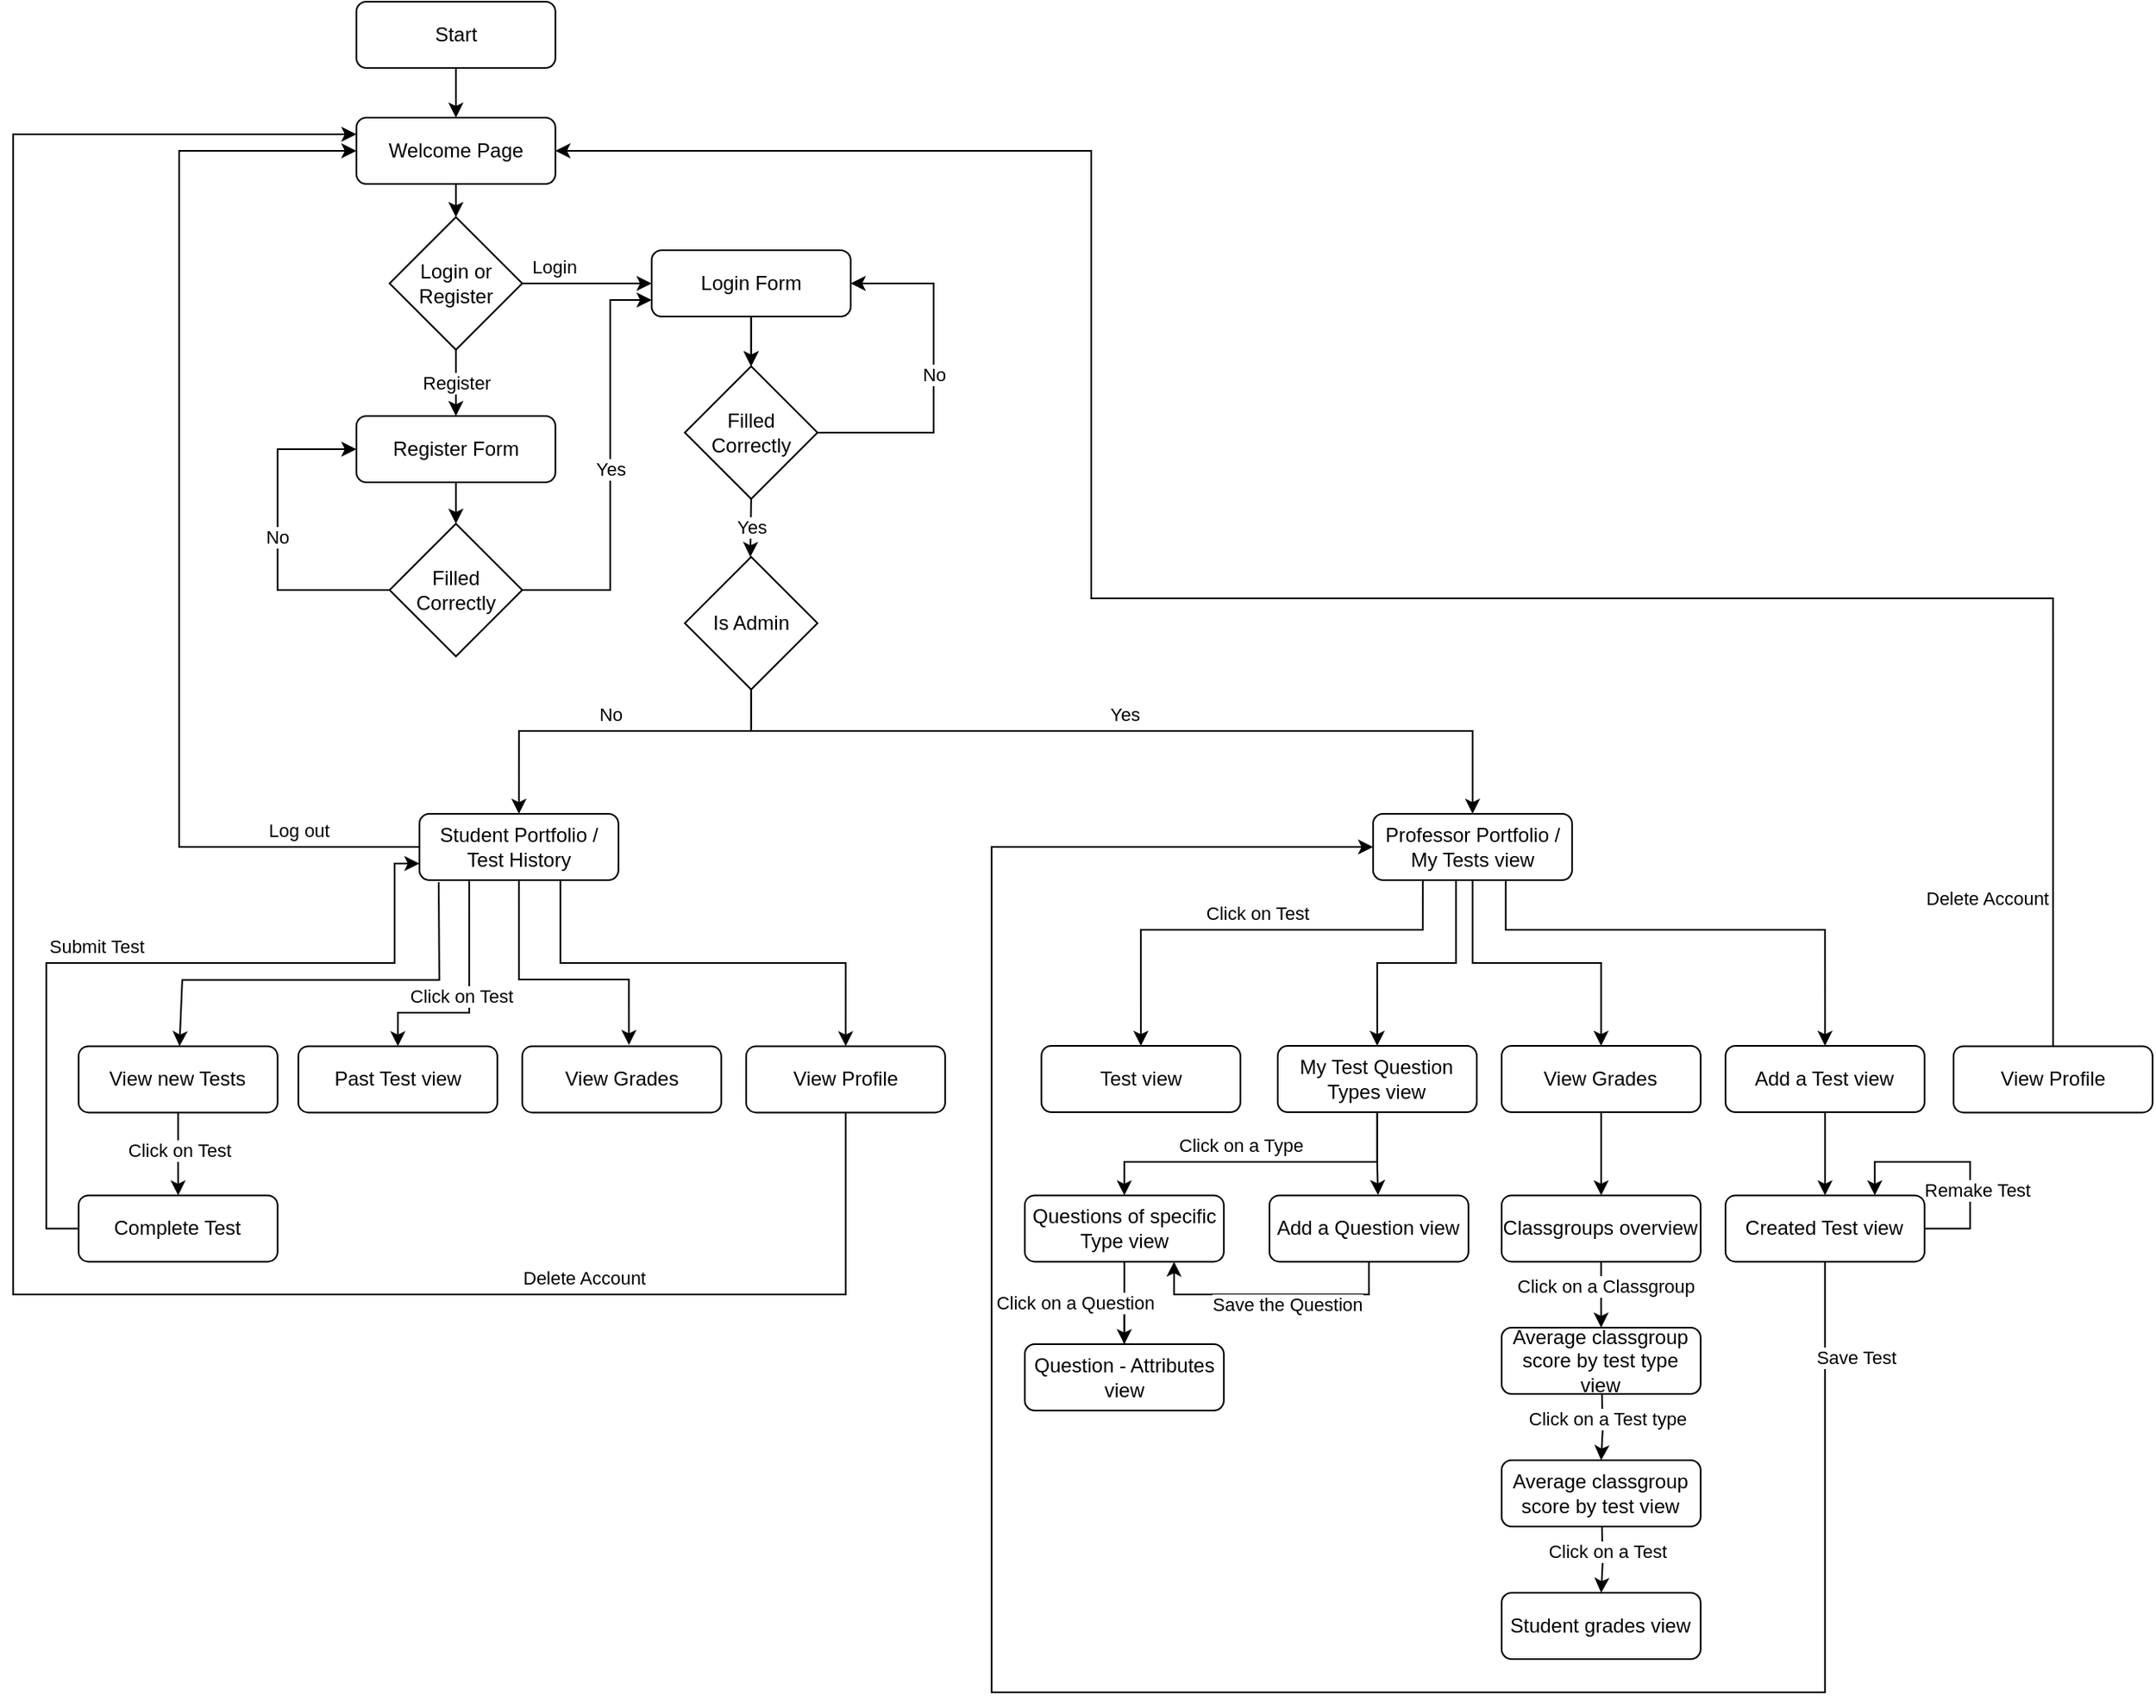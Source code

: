 <mxfile version="24.7.8">
  <diagram name="Page-1" id="8ce9d11a-91a2-4d17-14d8-a56ed91bf033">
    <mxGraphModel dx="2093" dy="1045" grid="1" gridSize="10" guides="1" tooltips="1" connect="1" arrows="1" fold="1" page="1" pageScale="1" pageWidth="1100" pageHeight="850" background="none" math="0" shadow="0">
      <root>
        <mxCell id="0" />
        <mxCell id="1" parent="0" />
        <mxCell id="wEufllaKsjUh4NQjsGop-1" value="Start" style="rounded=1;whiteSpace=wrap;html=1;" parent="1" vertex="1">
          <mxGeometry x="216.89" width="120" height="40" as="geometry" />
        </mxCell>
        <mxCell id="wEufllaKsjUh4NQjsGop-2" value="Welcome Page" style="rounded=1;whiteSpace=wrap;html=1;" parent="1" vertex="1">
          <mxGeometry x="216.89" y="70" width="120" height="40" as="geometry" />
        </mxCell>
        <mxCell id="wEufllaKsjUh4NQjsGop-4" value="Login or Register" style="rhombus;whiteSpace=wrap;html=1;" parent="1" vertex="1">
          <mxGeometry x="236.89" y="130" width="80" height="80" as="geometry" />
        </mxCell>
        <mxCell id="wEufllaKsjUh4NQjsGop-5" value="Register Form" style="rounded=1;whiteSpace=wrap;html=1;" parent="1" vertex="1">
          <mxGeometry x="216.89" y="250" width="120" height="40" as="geometry" />
        </mxCell>
        <mxCell id="wEufllaKsjUh4NQjsGop-6" value="Filled Correctly" style="rhombus;whiteSpace=wrap;html=1;" parent="1" vertex="1">
          <mxGeometry x="236.89" y="315" width="80" height="80" as="geometry" />
        </mxCell>
        <mxCell id="zX4lfNzOGCGzJaMausg1-76" value="" style="edgeStyle=orthogonalEdgeStyle;rounded=0;orthogonalLoop=1;jettySize=auto;html=1;" edge="1" parent="1" source="wEufllaKsjUh4NQjsGop-7" target="wEufllaKsjUh4NQjsGop-8">
          <mxGeometry relative="1" as="geometry" />
        </mxCell>
        <mxCell id="wEufllaKsjUh4NQjsGop-7" value="Login Form" style="rounded=1;whiteSpace=wrap;html=1;" parent="1" vertex="1">
          <mxGeometry x="394.92" y="150" width="120" height="40" as="geometry" />
        </mxCell>
        <mxCell id="wEufllaKsjUh4NQjsGop-8" value="Filled Correctly" style="rhombus;whiteSpace=wrap;html=1;" parent="1" vertex="1">
          <mxGeometry x="414.92" y="220" width="80" height="80" as="geometry" />
        </mxCell>
        <mxCell id="zX4lfNzOGCGzJaMausg1-20" style="edgeStyle=orthogonalEdgeStyle;rounded=0;orthogonalLoop=1;jettySize=auto;html=1;entryX=0;entryY=0.5;entryDx=0;entryDy=0;exitX=0;exitY=0.5;exitDx=0;exitDy=0;" edge="1" parent="1" source="wEufllaKsjUh4NQjsGop-32" target="wEufllaKsjUh4NQjsGop-2">
          <mxGeometry relative="1" as="geometry">
            <mxPoint x="-40.08" y="280" as="targetPoint" />
            <mxPoint x="194.92" y="480" as="sourcePoint" />
            <Array as="points">
              <mxPoint x="110" y="510" />
              <mxPoint x="110" y="90" />
            </Array>
          </mxGeometry>
        </mxCell>
        <mxCell id="zX4lfNzOGCGzJaMausg1-21" value="Log out" style="edgeLabel;html=1;align=center;verticalAlign=middle;resizable=0;points=[];" vertex="1" connectable="0" parent="zX4lfNzOGCGzJaMausg1-20">
          <mxGeometry x="-0.642" y="-3" relative="1" as="geometry">
            <mxPoint x="47" y="-7" as="offset" />
          </mxGeometry>
        </mxCell>
        <mxCell id="wEufllaKsjUh4NQjsGop-11" value="" style="endArrow=classic;html=1;rounded=0;exitX=0.5;exitY=1;exitDx=0;exitDy=0;entryX=0.5;entryY=0;entryDx=0;entryDy=0;" parent="1" source="wEufllaKsjUh4NQjsGop-1" target="wEufllaKsjUh4NQjsGop-2" edge="1">
          <mxGeometry width="50" height="50" relative="1" as="geometry">
            <mxPoint x="589.38" y="370" as="sourcePoint" />
            <mxPoint x="639.38" y="320" as="targetPoint" />
          </mxGeometry>
        </mxCell>
        <mxCell id="wEufllaKsjUh4NQjsGop-12" value="" style="endArrow=classic;html=1;rounded=0;exitX=0.5;exitY=1;exitDx=0;exitDy=0;entryX=0.5;entryY=0;entryDx=0;entryDy=0;" parent="1" edge="1" target="wEufllaKsjUh4NQjsGop-4" source="wEufllaKsjUh4NQjsGop-2">
          <mxGeometry width="50" height="50" relative="1" as="geometry">
            <mxPoint x="248.88" y="70" as="sourcePoint" />
            <mxPoint x="248.88" y="140" as="targetPoint" />
          </mxGeometry>
        </mxCell>
        <mxCell id="wEufllaKsjUh4NQjsGop-13" value="Register" style="endArrow=classic;html=1;rounded=0;exitX=0.5;exitY=1;exitDx=0;exitDy=0;entryX=0.5;entryY=0;entryDx=0;entryDy=0;" parent="1" edge="1" target="wEufllaKsjUh4NQjsGop-5" source="wEufllaKsjUh4NQjsGop-4">
          <mxGeometry width="50" height="50" relative="1" as="geometry">
            <mxPoint x="248.88" y="220" as="sourcePoint" />
            <mxPoint x="248.88" y="290" as="targetPoint" />
          </mxGeometry>
        </mxCell>
        <mxCell id="wEufllaKsjUh4NQjsGop-14" value="" style="endArrow=classic;html=1;rounded=0;exitX=0.5;exitY=1;exitDx=0;exitDy=0;entryX=0.5;entryY=0;entryDx=0;entryDy=0;" parent="1" edge="1" target="wEufllaKsjUh4NQjsGop-6" source="wEufllaKsjUh4NQjsGop-5">
          <mxGeometry width="50" height="50" relative="1" as="geometry">
            <mxPoint x="249.38" y="205" as="sourcePoint" />
            <mxPoint x="248.88" y="315" as="targetPoint" />
          </mxGeometry>
        </mxCell>
        <mxCell id="wEufllaKsjUh4NQjsGop-15" value="No" style="endArrow=classic;html=1;rounded=0;exitX=0;exitY=0.5;exitDx=0;exitDy=0;entryX=0;entryY=0.5;entryDx=0;entryDy=0;" parent="1" source="wEufllaKsjUh4NQjsGop-6" target="wEufllaKsjUh4NQjsGop-5" edge="1">
          <mxGeometry width="50" height="50" relative="1" as="geometry">
            <mxPoint x="289.38" as="sourcePoint" />
            <mxPoint x="289.38" y="70" as="targetPoint" />
            <Array as="points">
              <mxPoint x="169.38" y="355" />
              <mxPoint x="169.38" y="270" />
            </Array>
          </mxGeometry>
        </mxCell>
        <mxCell id="wEufllaKsjUh4NQjsGop-16" value="Yes" style="endArrow=classic;html=1;rounded=0;entryX=0;entryY=0.75;entryDx=0;entryDy=0;exitX=1;exitY=0.5;exitDx=0;exitDy=0;" parent="1" target="wEufllaKsjUh4NQjsGop-7" edge="1" source="wEufllaKsjUh4NQjsGop-6">
          <mxGeometry width="50" height="50" relative="1" as="geometry">
            <mxPoint x="149.92" y="480" as="sourcePoint" />
            <mxPoint x="89.92" y="350" as="targetPoint" />
            <Array as="points">
              <mxPoint x="369.92" y="355" />
              <mxPoint x="369.92" y="180" />
            </Array>
          </mxGeometry>
        </mxCell>
        <mxCell id="wEufllaKsjUh4NQjsGop-17" value="" style="endArrow=classic;html=1;rounded=0;entryX=0.5;entryY=0;entryDx=0;entryDy=0;exitX=0.5;exitY=1;exitDx=0;exitDy=0;" parent="1" edge="1" target="wEufllaKsjUh4NQjsGop-8" source="wEufllaKsjUh4NQjsGop-7">
          <mxGeometry width="50" height="50" relative="1" as="geometry">
            <mxPoint x="454.92" y="150" as="sourcePoint" />
            <mxPoint x="454.42" y="165" as="targetPoint" />
          </mxGeometry>
        </mxCell>
        <mxCell id="wEufllaKsjUh4NQjsGop-18" value="No" style="endArrow=classic;html=1;rounded=0;exitX=1;exitY=0.5;exitDx=0;exitDy=0;entryX=1;entryY=0.5;entryDx=0;entryDy=0;" parent="1" target="wEufllaKsjUh4NQjsGop-7" edge="1" source="wEufllaKsjUh4NQjsGop-8">
          <mxGeometry width="50" height="50" relative="1" as="geometry">
            <mxPoint x="494.92" y="205" as="sourcePoint" />
            <mxPoint x="474.92" y="75" as="targetPoint" />
            <Array as="points">
              <mxPoint x="564.92" y="260" />
              <mxPoint x="564.92" y="170" />
            </Array>
          </mxGeometry>
        </mxCell>
        <mxCell id="wEufllaKsjUh4NQjsGop-19" value="Login" style="endArrow=classic;html=1;rounded=0;exitX=1;exitY=0.5;exitDx=0;exitDy=0;entryX=0;entryY=0.5;entryDx=0;entryDy=0;" parent="1" source="wEufllaKsjUh4NQjsGop-4" target="wEufllaKsjUh4NQjsGop-7" edge="1">
          <mxGeometry x="-0.512" y="10" width="50" height="50" relative="1" as="geometry">
            <mxPoint x="79.42" y="270" as="sourcePoint" />
            <mxPoint x="79.42" y="340" as="targetPoint" />
            <Array as="points">
              <mxPoint x="329.92" y="170" />
            </Array>
            <mxPoint as="offset" />
          </mxGeometry>
        </mxCell>
        <mxCell id="wEufllaKsjUh4NQjsGop-20" value="Yes" style="endArrow=classic;html=1;rounded=0;exitX=0.5;exitY=1;exitDx=0;exitDy=0;entryX=0.494;entryY=0;entryDx=0;entryDy=0;entryPerimeter=0;" parent="1" target="wEufllaKsjUh4NQjsGop-21" edge="1" source="wEufllaKsjUh4NQjsGop-8">
          <mxGeometry width="50" height="50" relative="1" as="geometry">
            <mxPoint x="454.42" y="245" as="sourcePoint" />
            <mxPoint x="454.42" y="315" as="targetPoint" />
          </mxGeometry>
        </mxCell>
        <mxCell id="wEufllaKsjUh4NQjsGop-21" value="Is Admin" style="rhombus;whiteSpace=wrap;html=1;" parent="1" vertex="1">
          <mxGeometry x="414.92" y="335" width="80" height="80" as="geometry" />
        </mxCell>
        <mxCell id="wEufllaKsjUh4NQjsGop-22" value="Yes" style="endArrow=classic;html=1;rounded=0;entryX=0.5;entryY=0;entryDx=0;entryDy=0;exitX=0.5;exitY=1;exitDx=0;exitDy=0;" parent="1" target="zX4lfNzOGCGzJaMausg1-26" edge="1" source="wEufllaKsjUh4NQjsGop-21">
          <mxGeometry x="-0.019" y="10" width="50" height="50" relative="1" as="geometry">
            <mxPoint x="454.92" y="390" as="sourcePoint" />
            <mxPoint x="769.92" y="440" as="targetPoint" />
            <Array as="points">
              <mxPoint x="454.92" y="440" />
              <mxPoint x="889.92" y="440" />
            </Array>
            <mxPoint as="offset" />
          </mxGeometry>
        </mxCell>
        <mxCell id="wEufllaKsjUh4NQjsGop-23" value="No" style="endArrow=classic;html=1;rounded=0;entryX=0.5;entryY=0;entryDx=0;entryDy=0;exitX=0.5;exitY=1;exitDx=0;exitDy=0;" parent="1" target="wEufllaKsjUh4NQjsGop-32" edge="1" source="wEufllaKsjUh4NQjsGop-21">
          <mxGeometry x="0.023" y="-10" width="50" height="50" relative="1" as="geometry">
            <mxPoint x="455.92" y="380" as="sourcePoint" />
            <mxPoint x="254.92" y="460" as="targetPoint" />
            <Array as="points">
              <mxPoint x="454.92" y="440" />
              <mxPoint x="314.92" y="440" />
            </Array>
            <mxPoint as="offset" />
          </mxGeometry>
        </mxCell>
        <mxCell id="zX4lfNzOGCGzJaMausg1-5" style="edgeStyle=orthogonalEdgeStyle;rounded=0;orthogonalLoop=1;jettySize=auto;html=1;exitX=0.25;exitY=1;exitDx=0;exitDy=0;entryX=0.5;entryY=0;entryDx=0;entryDy=0;" edge="1" parent="1" source="wEufllaKsjUh4NQjsGop-32" target="zX4lfNzOGCGzJaMausg1-1">
          <mxGeometry relative="1" as="geometry">
            <mxPoint x="296.89" y="570.2" as="sourcePoint" />
            <Array as="points">
              <mxPoint x="284.92" y="610" />
              <mxPoint x="241.92" y="610" />
            </Array>
          </mxGeometry>
        </mxCell>
        <mxCell id="zX4lfNzOGCGzJaMausg1-6" value="Click on Test" style="edgeLabel;html=1;align=center;verticalAlign=middle;resizable=0;points=[];" vertex="1" connectable="0" parent="zX4lfNzOGCGzJaMausg1-5">
          <mxGeometry x="-0.105" relative="1" as="geometry">
            <mxPoint x="-5" y="6" as="offset" />
          </mxGeometry>
        </mxCell>
        <mxCell id="zX4lfNzOGCGzJaMausg1-19" style="edgeStyle=orthogonalEdgeStyle;rounded=0;orthogonalLoop=1;jettySize=auto;html=1;entryX=0.5;entryY=0;entryDx=0;entryDy=0;exitX=0.75;exitY=1;exitDx=0;exitDy=0;" edge="1" parent="1" source="wEufllaKsjUh4NQjsGop-32" target="zX4lfNzOGCGzJaMausg1-18">
          <mxGeometry relative="1" as="geometry">
            <mxPoint x="338.26" y="570.0" as="sourcePoint" />
            <Array as="points">
              <mxPoint x="339.92" y="530" />
              <mxPoint x="339.92" y="580" />
              <mxPoint x="511.92" y="580" />
            </Array>
          </mxGeometry>
        </mxCell>
        <mxCell id="wEufllaKsjUh4NQjsGop-32" value="Student Portfolio / Test History" style="rounded=1;whiteSpace=wrap;html=1;" parent="1" vertex="1">
          <mxGeometry x="254.89" y="490" width="120" height="40" as="geometry" />
        </mxCell>
        <mxCell id="zX4lfNzOGCGzJaMausg1-1" value="Past Test view" style="rounded=1;whiteSpace=wrap;html=1;" vertex="1" parent="1">
          <mxGeometry x="181.89" y="630.2" width="120" height="40" as="geometry" />
        </mxCell>
        <mxCell id="zX4lfNzOGCGzJaMausg1-9" value="View new Tests" style="rounded=1;whiteSpace=wrap;html=1;" vertex="1" parent="1">
          <mxGeometry x="49.38" y="630.2" width="120" height="40" as="geometry" />
        </mxCell>
        <mxCell id="zX4lfNzOGCGzJaMausg1-10" value="" style="endArrow=classic;html=1;rounded=0;exitX=0.097;exitY=1.03;exitDx=0;exitDy=0;exitPerimeter=0;" edge="1" parent="1" source="wEufllaKsjUh4NQjsGop-32" target="zX4lfNzOGCGzJaMausg1-9">
          <mxGeometry width="50" height="50" relative="1" as="geometry">
            <mxPoint x="266.86" y="570.2" as="sourcePoint" />
            <mxPoint x="151.57" y="610.2" as="targetPoint" />
            <Array as="points">
              <mxPoint x="266.89" y="590.2" />
              <mxPoint x="111.89" y="590.2" />
            </Array>
          </mxGeometry>
        </mxCell>
        <mxCell id="zX4lfNzOGCGzJaMausg1-11" value="Complete Test" style="rounded=1;whiteSpace=wrap;html=1;" vertex="1" parent="1">
          <mxGeometry x="49.38" y="720.2" width="120" height="40" as="geometry" />
        </mxCell>
        <mxCell id="zX4lfNzOGCGzJaMausg1-12" style="edgeStyle=orthogonalEdgeStyle;rounded=0;orthogonalLoop=1;jettySize=auto;html=1;exitX=0.5;exitY=1;exitDx=0;exitDy=0;entryX=0.5;entryY=0;entryDx=0;entryDy=0;" edge="1" parent="1" source="zX4lfNzOGCGzJaMausg1-9" target="zX4lfNzOGCGzJaMausg1-11">
          <mxGeometry relative="1" as="geometry">
            <mxPoint x="109.09" y="680.2" as="sourcePoint" />
            <mxPoint x="109.38" y="720.2" as="targetPoint" />
            <Array as="points" />
          </mxGeometry>
        </mxCell>
        <mxCell id="zX4lfNzOGCGzJaMausg1-13" value="Click on Test" style="edgeLabel;html=1;align=center;verticalAlign=middle;resizable=0;points=[];" vertex="1" connectable="0" parent="zX4lfNzOGCGzJaMausg1-12">
          <mxGeometry x="-0.105" relative="1" as="geometry">
            <mxPoint as="offset" />
          </mxGeometry>
        </mxCell>
        <mxCell id="zX4lfNzOGCGzJaMausg1-14" style="edgeStyle=orthogonalEdgeStyle;rounded=0;orthogonalLoop=1;jettySize=auto;html=1;exitX=0;exitY=0.5;exitDx=0;exitDy=0;entryX=0;entryY=0.75;entryDx=0;entryDy=0;" edge="1" parent="1" source="zX4lfNzOGCGzJaMausg1-11" target="wEufllaKsjUh4NQjsGop-32">
          <mxGeometry relative="1" as="geometry">
            <mxPoint x="19.38" y="690" as="sourcePoint" />
            <mxPoint x="236.86" y="580" as="targetPoint" />
            <Array as="points">
              <mxPoint x="29.92" y="740" />
              <mxPoint x="29.92" y="580" />
              <mxPoint x="239.92" y="580" />
              <mxPoint x="239.92" y="520" />
            </Array>
          </mxGeometry>
        </mxCell>
        <mxCell id="zX4lfNzOGCGzJaMausg1-15" value="Submit Test" style="edgeLabel;html=1;align=center;verticalAlign=middle;resizable=0;points=[];" vertex="1" connectable="0" parent="zX4lfNzOGCGzJaMausg1-14">
          <mxGeometry x="-0.105" relative="1" as="geometry">
            <mxPoint x="2" y="-10" as="offset" />
          </mxGeometry>
        </mxCell>
        <mxCell id="zX4lfNzOGCGzJaMausg1-16" value="View Grades" style="rounded=1;whiteSpace=wrap;html=1;" vertex="1" parent="1">
          <mxGeometry x="316.89" y="630.2" width="120" height="40" as="geometry" />
        </mxCell>
        <mxCell id="zX4lfNzOGCGzJaMausg1-17" style="edgeStyle=orthogonalEdgeStyle;rounded=0;orthogonalLoop=1;jettySize=auto;html=1;entryX=0.536;entryY=-0.019;entryDx=0;entryDy=0;entryPerimeter=0;exitX=0.5;exitY=1;exitDx=0;exitDy=0;" edge="1" parent="1" source="wEufllaKsjUh4NQjsGop-32" target="zX4lfNzOGCGzJaMausg1-16">
          <mxGeometry relative="1" as="geometry">
            <mxPoint x="326.86" y="570.2" as="sourcePoint" />
            <Array as="points">
              <mxPoint x="314.92" y="590" />
              <mxPoint x="380.92" y="590" />
            </Array>
          </mxGeometry>
        </mxCell>
        <mxCell id="zX4lfNzOGCGzJaMausg1-24" style="edgeStyle=orthogonalEdgeStyle;rounded=0;orthogonalLoop=1;jettySize=auto;html=1;entryX=0;entryY=0.25;entryDx=0;entryDy=0;" edge="1" parent="1" source="zX4lfNzOGCGzJaMausg1-18" target="wEufllaKsjUh4NQjsGop-2">
          <mxGeometry relative="1" as="geometry">
            <Array as="points">
              <mxPoint x="511.92" y="780" />
              <mxPoint x="9.92" y="780" />
              <mxPoint x="9.92" y="80" />
            </Array>
          </mxGeometry>
        </mxCell>
        <mxCell id="zX4lfNzOGCGzJaMausg1-25" value="Delete Account" style="edgeLabel;html=1;align=center;verticalAlign=middle;resizable=0;points=[];" vertex="1" connectable="0" parent="zX4lfNzOGCGzJaMausg1-24">
          <mxGeometry x="-0.647" y="1" relative="1" as="geometry">
            <mxPoint y="-11" as="offset" />
          </mxGeometry>
        </mxCell>
        <mxCell id="zX4lfNzOGCGzJaMausg1-18" value="View Profile" style="rounded=1;whiteSpace=wrap;html=1;" vertex="1" parent="1">
          <mxGeometry x="451.89" y="630.2" width="120" height="40" as="geometry" />
        </mxCell>
        <mxCell id="zX4lfNzOGCGzJaMausg1-63" value="" style="edgeStyle=orthogonalEdgeStyle;rounded=0;orthogonalLoop=1;jettySize=auto;html=1;" edge="1" parent="1" source="zX4lfNzOGCGzJaMausg1-26" target="zX4lfNzOGCGzJaMausg1-29">
          <mxGeometry relative="1" as="geometry" />
        </mxCell>
        <mxCell id="zX4lfNzOGCGzJaMausg1-64" style="edgeStyle=orthogonalEdgeStyle;rounded=0;orthogonalLoop=1;jettySize=auto;html=1;entryX=0.5;entryY=0;entryDx=0;entryDy=0;" edge="1" parent="1" source="zX4lfNzOGCGzJaMausg1-26" target="zX4lfNzOGCGzJaMausg1-27">
          <mxGeometry relative="1" as="geometry">
            <Array as="points">
              <mxPoint x="879.92" y="580" />
              <mxPoint x="831.92" y="580" />
            </Array>
          </mxGeometry>
        </mxCell>
        <mxCell id="zX4lfNzOGCGzJaMausg1-65" style="edgeStyle=orthogonalEdgeStyle;rounded=0;orthogonalLoop=1;jettySize=auto;html=1;entryX=0.5;entryY=0;entryDx=0;entryDy=0;" edge="1" parent="1" source="zX4lfNzOGCGzJaMausg1-26" target="zX4lfNzOGCGzJaMausg1-30">
          <mxGeometry relative="1" as="geometry">
            <Array as="points">
              <mxPoint x="909.92" y="560" />
              <mxPoint x="1101.92" y="560" />
            </Array>
          </mxGeometry>
        </mxCell>
        <mxCell id="zX4lfNzOGCGzJaMausg1-26" value="Professor Portfolio / My Tests view" style="rounded=1;whiteSpace=wrap;html=1;" vertex="1" parent="1">
          <mxGeometry x="829.92" y="490" width="120" height="40" as="geometry" />
        </mxCell>
        <mxCell id="zX4lfNzOGCGzJaMausg1-39" style="edgeStyle=orthogonalEdgeStyle;rounded=0;orthogonalLoop=1;jettySize=auto;html=1;entryX=0.5;entryY=0;entryDx=0;entryDy=0;" edge="1" parent="1" source="zX4lfNzOGCGzJaMausg1-27" target="zX4lfNzOGCGzJaMausg1-37">
          <mxGeometry relative="1" as="geometry">
            <Array as="points">
              <mxPoint x="832.92" y="700" />
              <mxPoint x="679.92" y="700" />
            </Array>
          </mxGeometry>
        </mxCell>
        <mxCell id="zX4lfNzOGCGzJaMausg1-41" value="Click on a Type" style="edgeLabel;html=1;align=center;verticalAlign=middle;resizable=0;points=[];" vertex="1" connectable="0" parent="zX4lfNzOGCGzJaMausg1-39">
          <mxGeometry x="0.155" y="1" relative="1" as="geometry">
            <mxPoint x="4" y="-11" as="offset" />
          </mxGeometry>
        </mxCell>
        <mxCell id="zX4lfNzOGCGzJaMausg1-40" style="edgeStyle=orthogonalEdgeStyle;rounded=0;orthogonalLoop=1;jettySize=auto;html=1;" edge="1" parent="1" source="zX4lfNzOGCGzJaMausg1-27">
          <mxGeometry relative="1" as="geometry">
            <mxPoint x="832.92" y="720" as="targetPoint" />
            <Array as="points">
              <mxPoint x="832.92" y="700" />
              <mxPoint x="832.92" y="700" />
            </Array>
          </mxGeometry>
        </mxCell>
        <mxCell id="zX4lfNzOGCGzJaMausg1-27" value="My Test Question Types view" style="rounded=1;whiteSpace=wrap;html=1;" vertex="1" parent="1">
          <mxGeometry x="772.43" y="630" width="120" height="40" as="geometry" />
        </mxCell>
        <mxCell id="zX4lfNzOGCGzJaMausg1-51" style="edgeStyle=orthogonalEdgeStyle;rounded=0;orthogonalLoop=1;jettySize=auto;html=1;entryX=0.5;entryY=0;entryDx=0;entryDy=0;" edge="1" parent="1" source="zX4lfNzOGCGzJaMausg1-29" target="zX4lfNzOGCGzJaMausg1-50">
          <mxGeometry relative="1" as="geometry" />
        </mxCell>
        <mxCell id="zX4lfNzOGCGzJaMausg1-29" value="View Grades" style="rounded=1;whiteSpace=wrap;html=1;" vertex="1" parent="1">
          <mxGeometry x="907.43" y="630" width="120" height="40" as="geometry" />
        </mxCell>
        <mxCell id="zX4lfNzOGCGzJaMausg1-67" style="edgeStyle=orthogonalEdgeStyle;rounded=0;orthogonalLoop=1;jettySize=auto;html=1;entryX=0.5;entryY=0;entryDx=0;entryDy=0;" edge="1" parent="1" source="zX4lfNzOGCGzJaMausg1-30" target="zX4lfNzOGCGzJaMausg1-68">
          <mxGeometry relative="1" as="geometry">
            <mxPoint x="1102.43" y="710" as="targetPoint" />
          </mxGeometry>
        </mxCell>
        <mxCell id="zX4lfNzOGCGzJaMausg1-30" value="Add a Test view" style="rounded=1;whiteSpace=wrap;html=1;" vertex="1" parent="1">
          <mxGeometry x="1042.43" y="630" width="120" height="40" as="geometry" />
        </mxCell>
        <mxCell id="zX4lfNzOGCGzJaMausg1-34" style="edgeStyle=orthogonalEdgeStyle;rounded=0;orthogonalLoop=1;jettySize=auto;html=1;entryX=0.5;entryY=0;entryDx=0;entryDy=0;exitX=0.25;exitY=1;exitDx=0;exitDy=0;" edge="1" parent="1" target="zX4lfNzOGCGzJaMausg1-36" source="zX4lfNzOGCGzJaMausg1-26">
          <mxGeometry relative="1" as="geometry">
            <mxPoint x="809.92" y="560" as="sourcePoint" />
            <Array as="points">
              <mxPoint x="859.92" y="560" />
              <mxPoint x="689.92" y="560" />
            </Array>
          </mxGeometry>
        </mxCell>
        <mxCell id="zX4lfNzOGCGzJaMausg1-35" value="Click on Test" style="edgeLabel;html=1;align=center;verticalAlign=middle;resizable=0;points=[];" vertex="1" connectable="0" parent="zX4lfNzOGCGzJaMausg1-34">
          <mxGeometry x="-0.105" relative="1" as="geometry">
            <mxPoint x="-9" y="-10" as="offset" />
          </mxGeometry>
        </mxCell>
        <mxCell id="zX4lfNzOGCGzJaMausg1-36" value="Test view" style="rounded=1;whiteSpace=wrap;html=1;" vertex="1" parent="1">
          <mxGeometry x="629.92" y="630" width="120" height="40" as="geometry" />
        </mxCell>
        <mxCell id="zX4lfNzOGCGzJaMausg1-46" style="edgeStyle=orthogonalEdgeStyle;rounded=0;orthogonalLoop=1;jettySize=auto;html=1;" edge="1" parent="1" source="zX4lfNzOGCGzJaMausg1-47">
          <mxGeometry relative="1" as="geometry">
            <mxPoint x="679.92" y="820" as="targetPoint" />
          </mxGeometry>
        </mxCell>
        <mxCell id="zX4lfNzOGCGzJaMausg1-37" value="Questions of specific Type view" style="rounded=1;whiteSpace=wrap;html=1;" vertex="1" parent="1">
          <mxGeometry x="619.92" y="720.2" width="120" height="40" as="geometry" />
        </mxCell>
        <mxCell id="zX4lfNzOGCGzJaMausg1-42" style="edgeStyle=orthogonalEdgeStyle;rounded=0;orthogonalLoop=1;jettySize=auto;html=1;entryX=0.75;entryY=1;entryDx=0;entryDy=0;" edge="1" parent="1" source="zX4lfNzOGCGzJaMausg1-38" target="zX4lfNzOGCGzJaMausg1-37">
          <mxGeometry relative="1" as="geometry">
            <mxPoint x="827.43" y="800" as="targetPoint" />
            <Array as="points">
              <mxPoint x="827.92" y="780" />
              <mxPoint x="709.92" y="780" />
            </Array>
          </mxGeometry>
        </mxCell>
        <mxCell id="zX4lfNzOGCGzJaMausg1-44" value="Save the Question" style="edgeLabel;html=1;align=center;verticalAlign=middle;resizable=0;points=[];" vertex="1" connectable="0" parent="zX4lfNzOGCGzJaMausg1-42">
          <mxGeometry x="-0.114" y="6" relative="1" as="geometry">
            <mxPoint as="offset" />
          </mxGeometry>
        </mxCell>
        <mxCell id="zX4lfNzOGCGzJaMausg1-38" value="Add a Question view" style="rounded=1;whiteSpace=wrap;html=1;" vertex="1" parent="1">
          <mxGeometry x="767.43" y="720.2" width="120" height="40" as="geometry" />
        </mxCell>
        <mxCell id="zX4lfNzOGCGzJaMausg1-48" value="" style="edgeStyle=orthogonalEdgeStyle;rounded=0;orthogonalLoop=1;jettySize=auto;html=1;" edge="1" parent="1" source="zX4lfNzOGCGzJaMausg1-37" target="zX4lfNzOGCGzJaMausg1-47">
          <mxGeometry relative="1" as="geometry">
            <mxPoint x="679.92" y="820" as="targetPoint" />
            <mxPoint x="679.92" y="760" as="sourcePoint" />
          </mxGeometry>
        </mxCell>
        <mxCell id="zX4lfNzOGCGzJaMausg1-49" value="Click on a Question" style="edgeLabel;html=1;align=center;verticalAlign=middle;resizable=0;points=[];" vertex="1" connectable="0" parent="zX4lfNzOGCGzJaMausg1-48">
          <mxGeometry x="-0.017" relative="1" as="geometry">
            <mxPoint x="-30" as="offset" />
          </mxGeometry>
        </mxCell>
        <mxCell id="zX4lfNzOGCGzJaMausg1-47" value="Question - Attributes view" style="rounded=1;whiteSpace=wrap;html=1;" vertex="1" parent="1">
          <mxGeometry x="619.92" y="810" width="120" height="40" as="geometry" />
        </mxCell>
        <mxCell id="zX4lfNzOGCGzJaMausg1-52" style="edgeStyle=orthogonalEdgeStyle;rounded=0;orthogonalLoop=1;jettySize=auto;html=1;" edge="1" parent="1" source="zX4lfNzOGCGzJaMausg1-50">
          <mxGeometry relative="1" as="geometry">
            <mxPoint x="967.43" y="800" as="targetPoint" />
          </mxGeometry>
        </mxCell>
        <mxCell id="zX4lfNzOGCGzJaMausg1-53" value="Click on a Classgroup" style="edgeLabel;html=1;align=center;verticalAlign=middle;resizable=0;points=[];" vertex="1" connectable="0" parent="zX4lfNzOGCGzJaMausg1-52">
          <mxGeometry x="-0.262" y="2" relative="1" as="geometry">
            <mxPoint as="offset" />
          </mxGeometry>
        </mxCell>
        <mxCell id="zX4lfNzOGCGzJaMausg1-50" value="Classgroups overview" style="rounded=1;whiteSpace=wrap;html=1;" vertex="1" parent="1">
          <mxGeometry x="907.43" y="720.2" width="120" height="40" as="geometry" />
        </mxCell>
        <mxCell id="zX4lfNzOGCGzJaMausg1-54" value="Average classgroup score by test type view" style="rounded=1;whiteSpace=wrap;html=1;" vertex="1" parent="1">
          <mxGeometry x="907.43" y="800" width="120" height="40" as="geometry" />
        </mxCell>
        <mxCell id="zX4lfNzOGCGzJaMausg1-55" style="edgeStyle=orthogonalEdgeStyle;rounded=0;orthogonalLoop=1;jettySize=auto;html=1;" edge="1" parent="1">
          <mxGeometry relative="1" as="geometry">
            <mxPoint x="967.43" y="880" as="targetPoint" />
            <mxPoint x="967.92" y="840" as="sourcePoint" />
          </mxGeometry>
        </mxCell>
        <mxCell id="zX4lfNzOGCGzJaMausg1-56" value="Click on a Test type" style="edgeLabel;html=1;align=center;verticalAlign=middle;resizable=0;points=[];" vertex="1" connectable="0" parent="zX4lfNzOGCGzJaMausg1-55">
          <mxGeometry x="-0.262" y="2" relative="1" as="geometry">
            <mxPoint as="offset" />
          </mxGeometry>
        </mxCell>
        <mxCell id="zX4lfNzOGCGzJaMausg1-57" value="Average classgroup score by test view" style="rounded=1;whiteSpace=wrap;html=1;" vertex="1" parent="1">
          <mxGeometry x="907.43" y="880" width="120" height="40" as="geometry" />
        </mxCell>
        <mxCell id="zX4lfNzOGCGzJaMausg1-58" style="edgeStyle=orthogonalEdgeStyle;rounded=0;orthogonalLoop=1;jettySize=auto;html=1;" edge="1" parent="1">
          <mxGeometry relative="1" as="geometry">
            <mxPoint x="967.43" y="960" as="targetPoint" />
            <mxPoint x="967.92" y="920" as="sourcePoint" />
          </mxGeometry>
        </mxCell>
        <mxCell id="zX4lfNzOGCGzJaMausg1-59" value="Click on a Test" style="edgeLabel;html=1;align=center;verticalAlign=middle;resizable=0;points=[];" vertex="1" connectable="0" parent="zX4lfNzOGCGzJaMausg1-58">
          <mxGeometry x="-0.262" y="2" relative="1" as="geometry">
            <mxPoint as="offset" />
          </mxGeometry>
        </mxCell>
        <mxCell id="zX4lfNzOGCGzJaMausg1-60" value="Student grades view" style="rounded=1;whiteSpace=wrap;html=1;" vertex="1" parent="1">
          <mxGeometry x="907.43" y="960" width="120" height="40" as="geometry" />
        </mxCell>
        <mxCell id="zX4lfNzOGCGzJaMausg1-74" style="edgeStyle=orthogonalEdgeStyle;rounded=0;orthogonalLoop=1;jettySize=auto;html=1;entryX=1;entryY=0.5;entryDx=0;entryDy=0;exitX=0.5;exitY=0;exitDx=0;exitDy=0;" edge="1" parent="1" source="zX4lfNzOGCGzJaMausg1-62" target="wEufllaKsjUh4NQjsGop-2">
          <mxGeometry relative="1" as="geometry">
            <mxPoint x="900" y="320" as="sourcePoint" />
            <Array as="points">
              <mxPoint x="1240" y="360" />
              <mxPoint x="660" y="360" />
              <mxPoint x="660" y="90" />
            </Array>
          </mxGeometry>
        </mxCell>
        <mxCell id="zX4lfNzOGCGzJaMausg1-75" value="Delete Account" style="edgeLabel;html=1;align=center;verticalAlign=middle;resizable=0;points=[];" vertex="1" connectable="0" parent="zX4lfNzOGCGzJaMausg1-74">
          <mxGeometry x="-0.826" y="5" relative="1" as="geometry">
            <mxPoint x="-35" y="36" as="offset" />
          </mxGeometry>
        </mxCell>
        <mxCell id="zX4lfNzOGCGzJaMausg1-62" value="View Profile" style="rounded=1;whiteSpace=wrap;html=1;" vertex="1" parent="1">
          <mxGeometry x="1179.92" y="630.2" width="120" height="40" as="geometry" />
        </mxCell>
        <mxCell id="zX4lfNzOGCGzJaMausg1-70" style="edgeStyle=orthogonalEdgeStyle;rounded=0;orthogonalLoop=1;jettySize=auto;html=1;entryX=0.75;entryY=0;entryDx=0;entryDy=0;" edge="1" parent="1" source="zX4lfNzOGCGzJaMausg1-68" target="zX4lfNzOGCGzJaMausg1-68">
          <mxGeometry relative="1" as="geometry">
            <mxPoint x="1169.92" y="690" as="targetPoint" />
            <Array as="points">
              <mxPoint x="1189.92" y="740" />
              <mxPoint x="1189.92" y="700" />
              <mxPoint x="1131.92" y="700" />
            </Array>
          </mxGeometry>
        </mxCell>
        <mxCell id="zX4lfNzOGCGzJaMausg1-71" value="Remake Test" style="edgeLabel;html=1;align=center;verticalAlign=middle;resizable=0;points=[];" vertex="1" connectable="0" parent="zX4lfNzOGCGzJaMausg1-70">
          <mxGeometry x="-0.301" y="-4" relative="1" as="geometry">
            <mxPoint as="offset" />
          </mxGeometry>
        </mxCell>
        <mxCell id="zX4lfNzOGCGzJaMausg1-72" style="edgeStyle=orthogonalEdgeStyle;rounded=0;orthogonalLoop=1;jettySize=auto;html=1;entryX=0;entryY=0.5;entryDx=0;entryDy=0;" edge="1" parent="1" source="zX4lfNzOGCGzJaMausg1-68" target="zX4lfNzOGCGzJaMausg1-26">
          <mxGeometry relative="1" as="geometry">
            <Array as="points">
              <mxPoint x="1101.92" y="1020" />
              <mxPoint x="599.92" y="1020" />
              <mxPoint x="599.92" y="510" />
            </Array>
          </mxGeometry>
        </mxCell>
        <mxCell id="zX4lfNzOGCGzJaMausg1-73" value="Save Test" style="edgeLabel;html=1;align=center;verticalAlign=middle;resizable=0;points=[];" vertex="1" connectable="0" parent="zX4lfNzOGCGzJaMausg1-72">
          <mxGeometry x="-0.923" y="5" relative="1" as="geometry">
            <mxPoint x="13" as="offset" />
          </mxGeometry>
        </mxCell>
        <mxCell id="zX4lfNzOGCGzJaMausg1-68" value="Created Test view" style="rounded=1;whiteSpace=wrap;html=1;" vertex="1" parent="1">
          <mxGeometry x="1042.43" y="720.2" width="120" height="40" as="geometry" />
        </mxCell>
      </root>
    </mxGraphModel>
  </diagram>
</mxfile>
